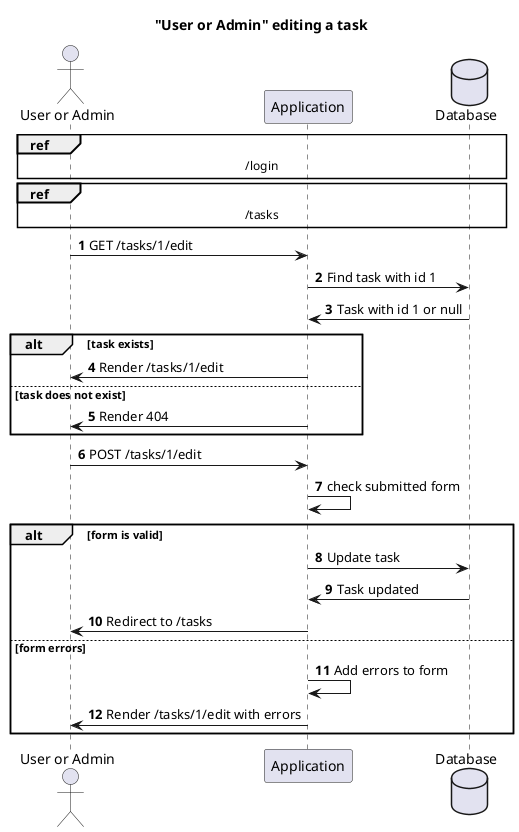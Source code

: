 @startuml
autonumber
title       "User or Admin" editing a task
actor       "User or Admin"
participant Application
database    Database

ref over "User or Admin", Application, Database
    /login
end ref
ref over "User or Admin", Application, Database
    /tasks
end ref
"User or Admin" -> Application: GET /tasks/1/edit
Application -> Database: Find task with id 1
Database -> Application: Task with id 1 or null
alt task exists
    Application -> "User or Admin": Render /tasks/1/edit
else task does not exist
    Application -> "User or Admin": Render 404
end
"User or Admin" -> Application: POST /tasks/1/edit
Application -> Application: check submitted form

alt form is valid
    Application -> Database: Update task
    Database -> Application: Task updated
    Application -> "User or Admin": Redirect to /tasks
else form errors
    Application -> Application: Add errors to form
    Application -> "User or Admin": Render /tasks/1/edit with errors
end
@enduml
